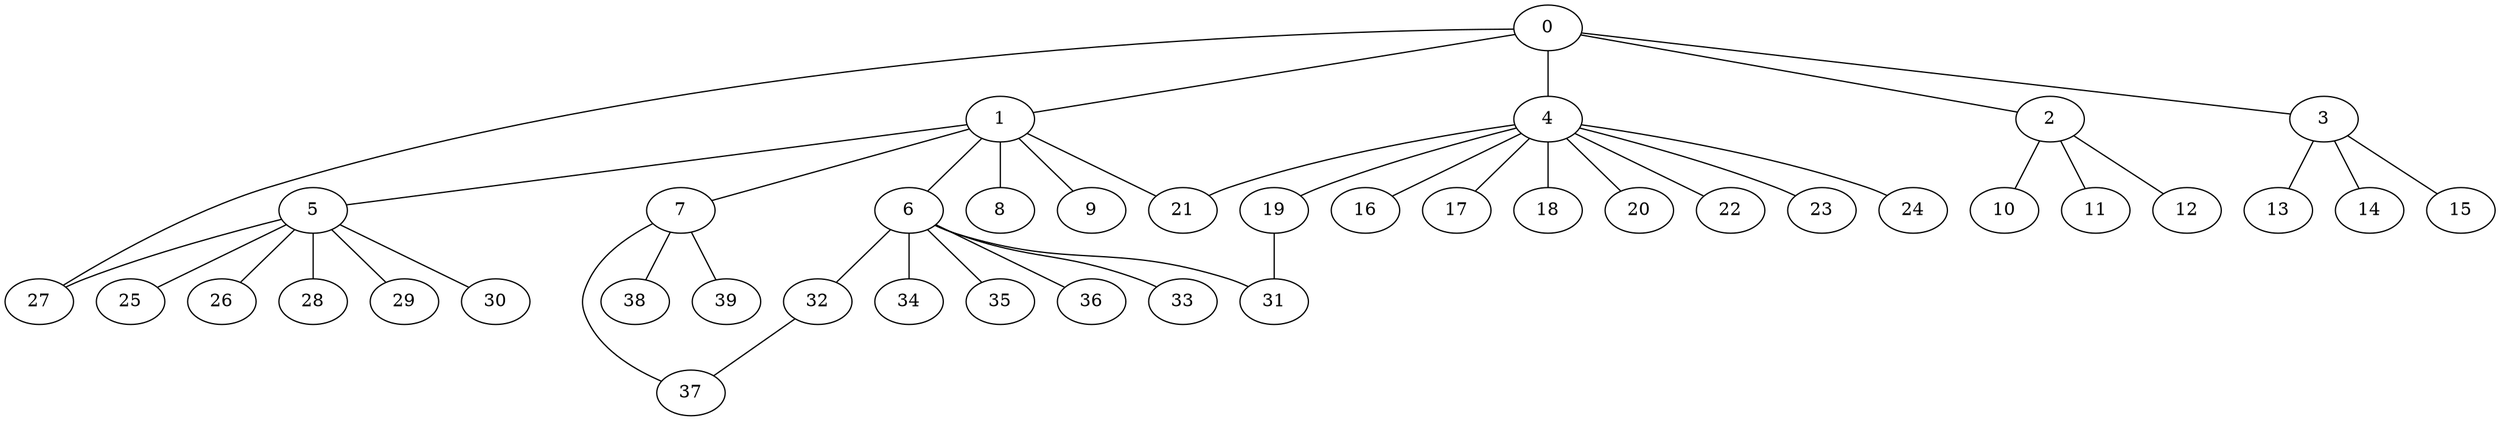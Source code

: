 
graph graphname {
    0 -- 1
0 -- 2
0 -- 3
0 -- 4
0 -- 27
1 -- 5
1 -- 6
1 -- 7
1 -- 8
1 -- 9
1 -- 21
2 -- 10
2 -- 11
2 -- 12
3 -- 13
3 -- 14
3 -- 15
4 -- 16
4 -- 17
4 -- 18
4 -- 19
4 -- 20
4 -- 21
4 -- 22
4 -- 23
4 -- 24
5 -- 25
5 -- 26
5 -- 27
5 -- 28
5 -- 29
5 -- 30
6 -- 32
6 -- 34
6 -- 35
6 -- 36
6 -- 33
6 -- 31
7 -- 37
7 -- 38
7 -- 39
19 -- 31
32 -- 37

}
